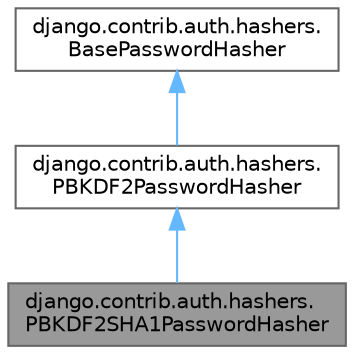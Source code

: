 digraph "django.contrib.auth.hashers.PBKDF2SHA1PasswordHasher"
{
 // LATEX_PDF_SIZE
  bgcolor="transparent";
  edge [fontname=Helvetica,fontsize=10,labelfontname=Helvetica,labelfontsize=10];
  node [fontname=Helvetica,fontsize=10,shape=box,height=0.2,width=0.4];
  Node1 [id="Node000001",label="django.contrib.auth.hashers.\lPBKDF2SHA1PasswordHasher",height=0.2,width=0.4,color="gray40", fillcolor="grey60", style="filled", fontcolor="black",tooltip=" "];
  Node2 -> Node1 [id="edge1_Node000001_Node000002",dir="back",color="steelblue1",style="solid",tooltip=" "];
  Node2 [id="Node000002",label="django.contrib.auth.hashers.\lPBKDF2PasswordHasher",height=0.2,width=0.4,color="gray40", fillcolor="white", style="filled",URL="$classdjango_1_1contrib_1_1auth_1_1hashers_1_1_p_b_k_d_f2_password_hasher.html",tooltip=" "];
  Node3 -> Node2 [id="edge2_Node000002_Node000003",dir="back",color="steelblue1",style="solid",tooltip=" "];
  Node3 [id="Node000003",label="django.contrib.auth.hashers.\lBasePasswordHasher",height=0.2,width=0.4,color="gray40", fillcolor="white", style="filled",URL="$classdjango_1_1contrib_1_1auth_1_1hashers_1_1_base_password_hasher.html",tooltip=" "];
}

